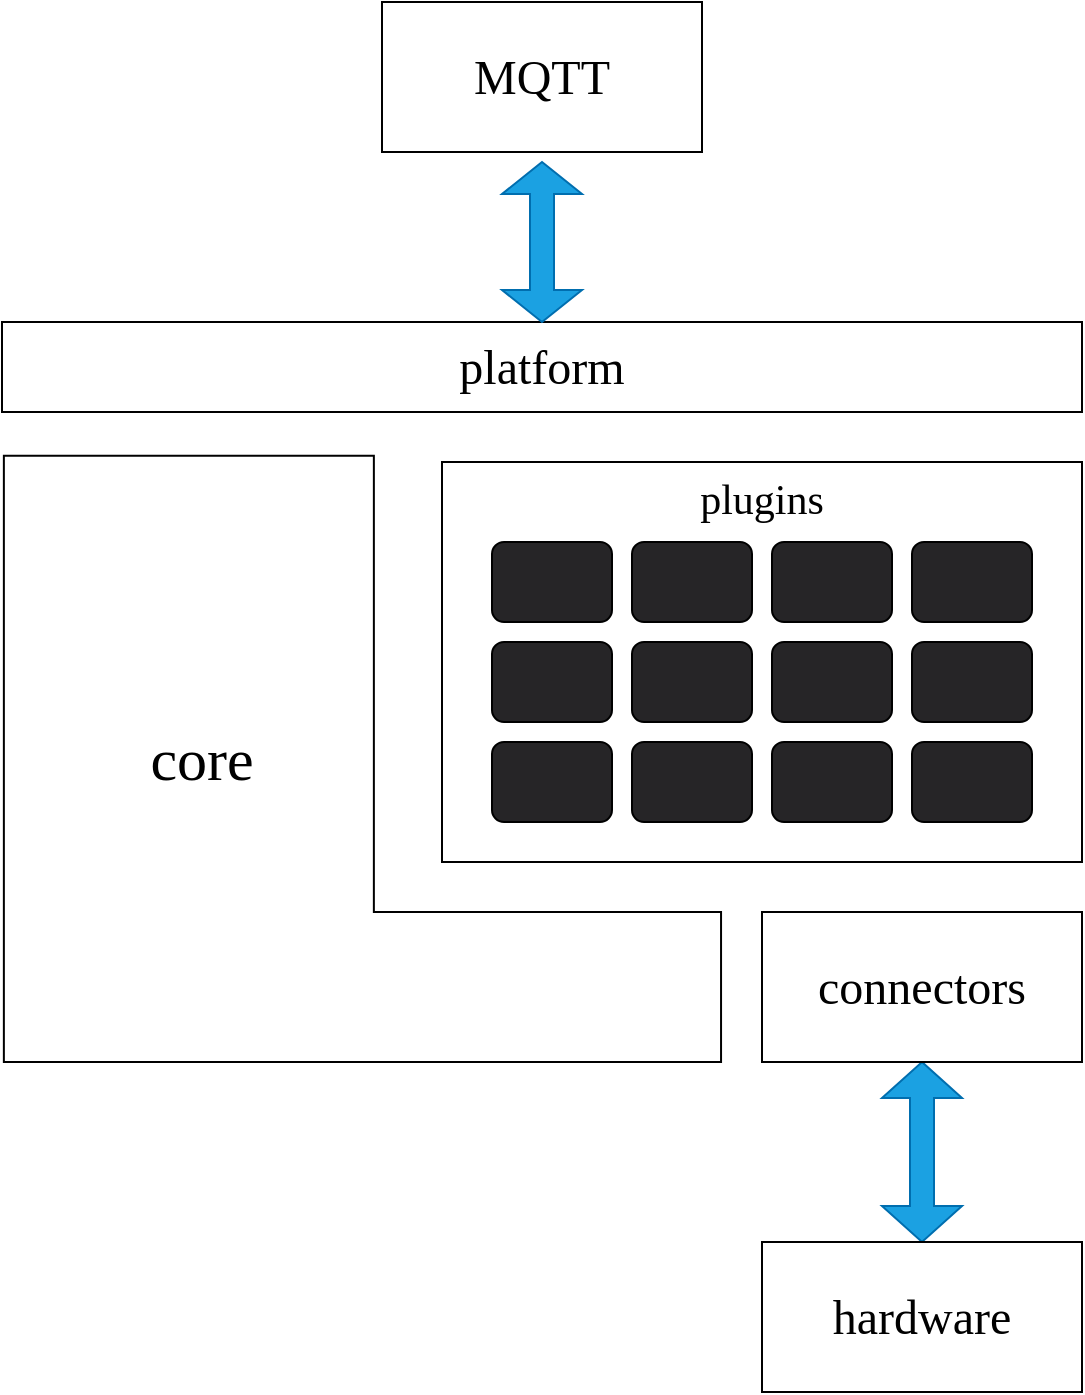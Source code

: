 <mxfile>
    <diagram id="WwbiBgrsiJqUZJX5JKYt" name="Page-1">
        <mxGraphModel dx="1109" dy="779" grid="1" gridSize="10" guides="1" tooltips="1" connect="1" arrows="1" fold="1" page="1" pageScale="1" pageWidth="827" pageHeight="1169" math="0" shadow="0">
            <root>
                <mxCell id="0"/>
                <mxCell id="1" parent="0"/>
                <mxCell id="26" value="" style="shape=corner;whiteSpace=wrap;html=1;rotation=-90;dx=75;dy=185;" vertex="1" parent="1">
                    <mxGeometry x="168.67" y="359.15" width="303.12" height="358.59" as="geometry"/>
                </mxCell>
                <mxCell id="28" value="&lt;font style=&quot;font-size: 30px;&quot;&gt;core&lt;/font&gt;" style="text;strokeColor=none;align=center;fillColor=none;html=1;verticalAlign=middle;whiteSpace=wrap;rounded=0;fontFamily=Verdana;" vertex="1" parent="1">
                    <mxGeometry x="200" y="517.5" width="80" height="40" as="geometry"/>
                </mxCell>
                <mxCell id="30" value="" style="shape=doubleArrow;direction=south;whiteSpace=wrap;html=1;fontFamily=Verdana;fontSize=24;fillColor=#1ba1e2;fontColor=#ffffff;strokeColor=#006EAF;" vertex="1" parent="1">
                    <mxGeometry x="580" y="690" width="40" height="90" as="geometry"/>
                </mxCell>
                <mxCell id="31" value="connectors" style="rounded=0;whiteSpace=wrap;html=1;fontFamily=Verdana;fontSize=24;" vertex="1" parent="1">
                    <mxGeometry x="520" y="615" width="160" height="75" as="geometry"/>
                </mxCell>
                <mxCell id="32" value="platform" style="rounded=0;whiteSpace=wrap;html=1;fontFamily=Verdana;fontSize=24;" vertex="1" parent="1">
                    <mxGeometry x="140" y="320" width="540" height="45" as="geometry"/>
                </mxCell>
                <mxCell id="34" value="" style="group;fillColor=default;" vertex="1" connectable="0" parent="1">
                    <mxGeometry x="360" y="390" width="320" height="200" as="geometry"/>
                </mxCell>
                <mxCell id="33" value="plugins" style="rounded=0;whiteSpace=wrap;html=1;fontFamily=Verdana;fontSize=21;fillColor=none;verticalAlign=top;" vertex="1" parent="34">
                    <mxGeometry width="320" height="200" as="geometry"/>
                </mxCell>
                <mxCell id="4" value="" style="rounded=1;whiteSpace=wrap;html=1;fillColor=#262527;" vertex="1" parent="34">
                    <mxGeometry x="25" y="40" width="60" height="40" as="geometry"/>
                </mxCell>
                <mxCell id="5" value="" style="rounded=1;whiteSpace=wrap;html=1;fillColor=#262527;" vertex="1" parent="34">
                    <mxGeometry x="25" y="90" width="60" height="40" as="geometry"/>
                </mxCell>
                <mxCell id="6" value="" style="rounded=1;whiteSpace=wrap;html=1;fillColor=#262527;" vertex="1" parent="34">
                    <mxGeometry x="25" y="140" width="60" height="40" as="geometry"/>
                </mxCell>
                <mxCell id="7" value="" style="rounded=1;whiteSpace=wrap;html=1;fillColor=#262527;" vertex="1" parent="34">
                    <mxGeometry x="95" y="40" width="60" height="40" as="geometry"/>
                </mxCell>
                <mxCell id="8" value="" style="rounded=1;whiteSpace=wrap;html=1;fillColor=#262527;" vertex="1" parent="34">
                    <mxGeometry x="95" y="90" width="60" height="40" as="geometry"/>
                </mxCell>
                <mxCell id="9" value="" style="rounded=1;whiteSpace=wrap;html=1;fillColor=#262527;" vertex="1" parent="34">
                    <mxGeometry x="95" y="140" width="60" height="40" as="geometry"/>
                </mxCell>
                <mxCell id="10" value="" style="rounded=1;whiteSpace=wrap;html=1;fillColor=#262527;" vertex="1" parent="34">
                    <mxGeometry x="165" y="40" width="60" height="40" as="geometry"/>
                </mxCell>
                <mxCell id="11" value="" style="rounded=1;whiteSpace=wrap;html=1;fillColor=#262527;" vertex="1" parent="34">
                    <mxGeometry x="165" y="90" width="60" height="40" as="geometry"/>
                </mxCell>
                <mxCell id="12" value="" style="rounded=1;whiteSpace=wrap;html=1;fillColor=#262527;" vertex="1" parent="34">
                    <mxGeometry x="165" y="140" width="60" height="40" as="geometry"/>
                </mxCell>
                <mxCell id="13" value="" style="rounded=1;whiteSpace=wrap;html=1;fillColor=#262527;" vertex="1" parent="34">
                    <mxGeometry x="235" y="40" width="60" height="40" as="geometry"/>
                </mxCell>
                <mxCell id="14" value="" style="rounded=1;whiteSpace=wrap;html=1;fillColor=#262527;" vertex="1" parent="34">
                    <mxGeometry x="235" y="90" width="60" height="40" as="geometry"/>
                </mxCell>
                <mxCell id="15" value="" style="rounded=1;whiteSpace=wrap;html=1;fillColor=#262527;" vertex="1" parent="34">
                    <mxGeometry x="235" y="140" width="60" height="40" as="geometry"/>
                </mxCell>
                <mxCell id="36" value="hardware" style="rounded=0;whiteSpace=wrap;html=1;fontFamily=Verdana;fontSize=24;" vertex="1" parent="1">
                    <mxGeometry x="520" y="780" width="160" height="75" as="geometry"/>
                </mxCell>
                <mxCell id="37" value="" style="shape=doubleArrow;direction=south;whiteSpace=wrap;html=1;fontFamily=Verdana;fontSize=24;fillColor=#1ba1e2;fontColor=#ffffff;strokeColor=#006EAF;" vertex="1" parent="1">
                    <mxGeometry x="390" y="240" width="40" height="80" as="geometry"/>
                </mxCell>
                <mxCell id="38" value="MQTT" style="rounded=0;whiteSpace=wrap;html=1;fontFamily=Verdana;fontSize=24;" vertex="1" parent="1">
                    <mxGeometry x="330" y="160" width="160" height="75" as="geometry"/>
                </mxCell>
            </root>
        </mxGraphModel>
    </diagram>
</mxfile>